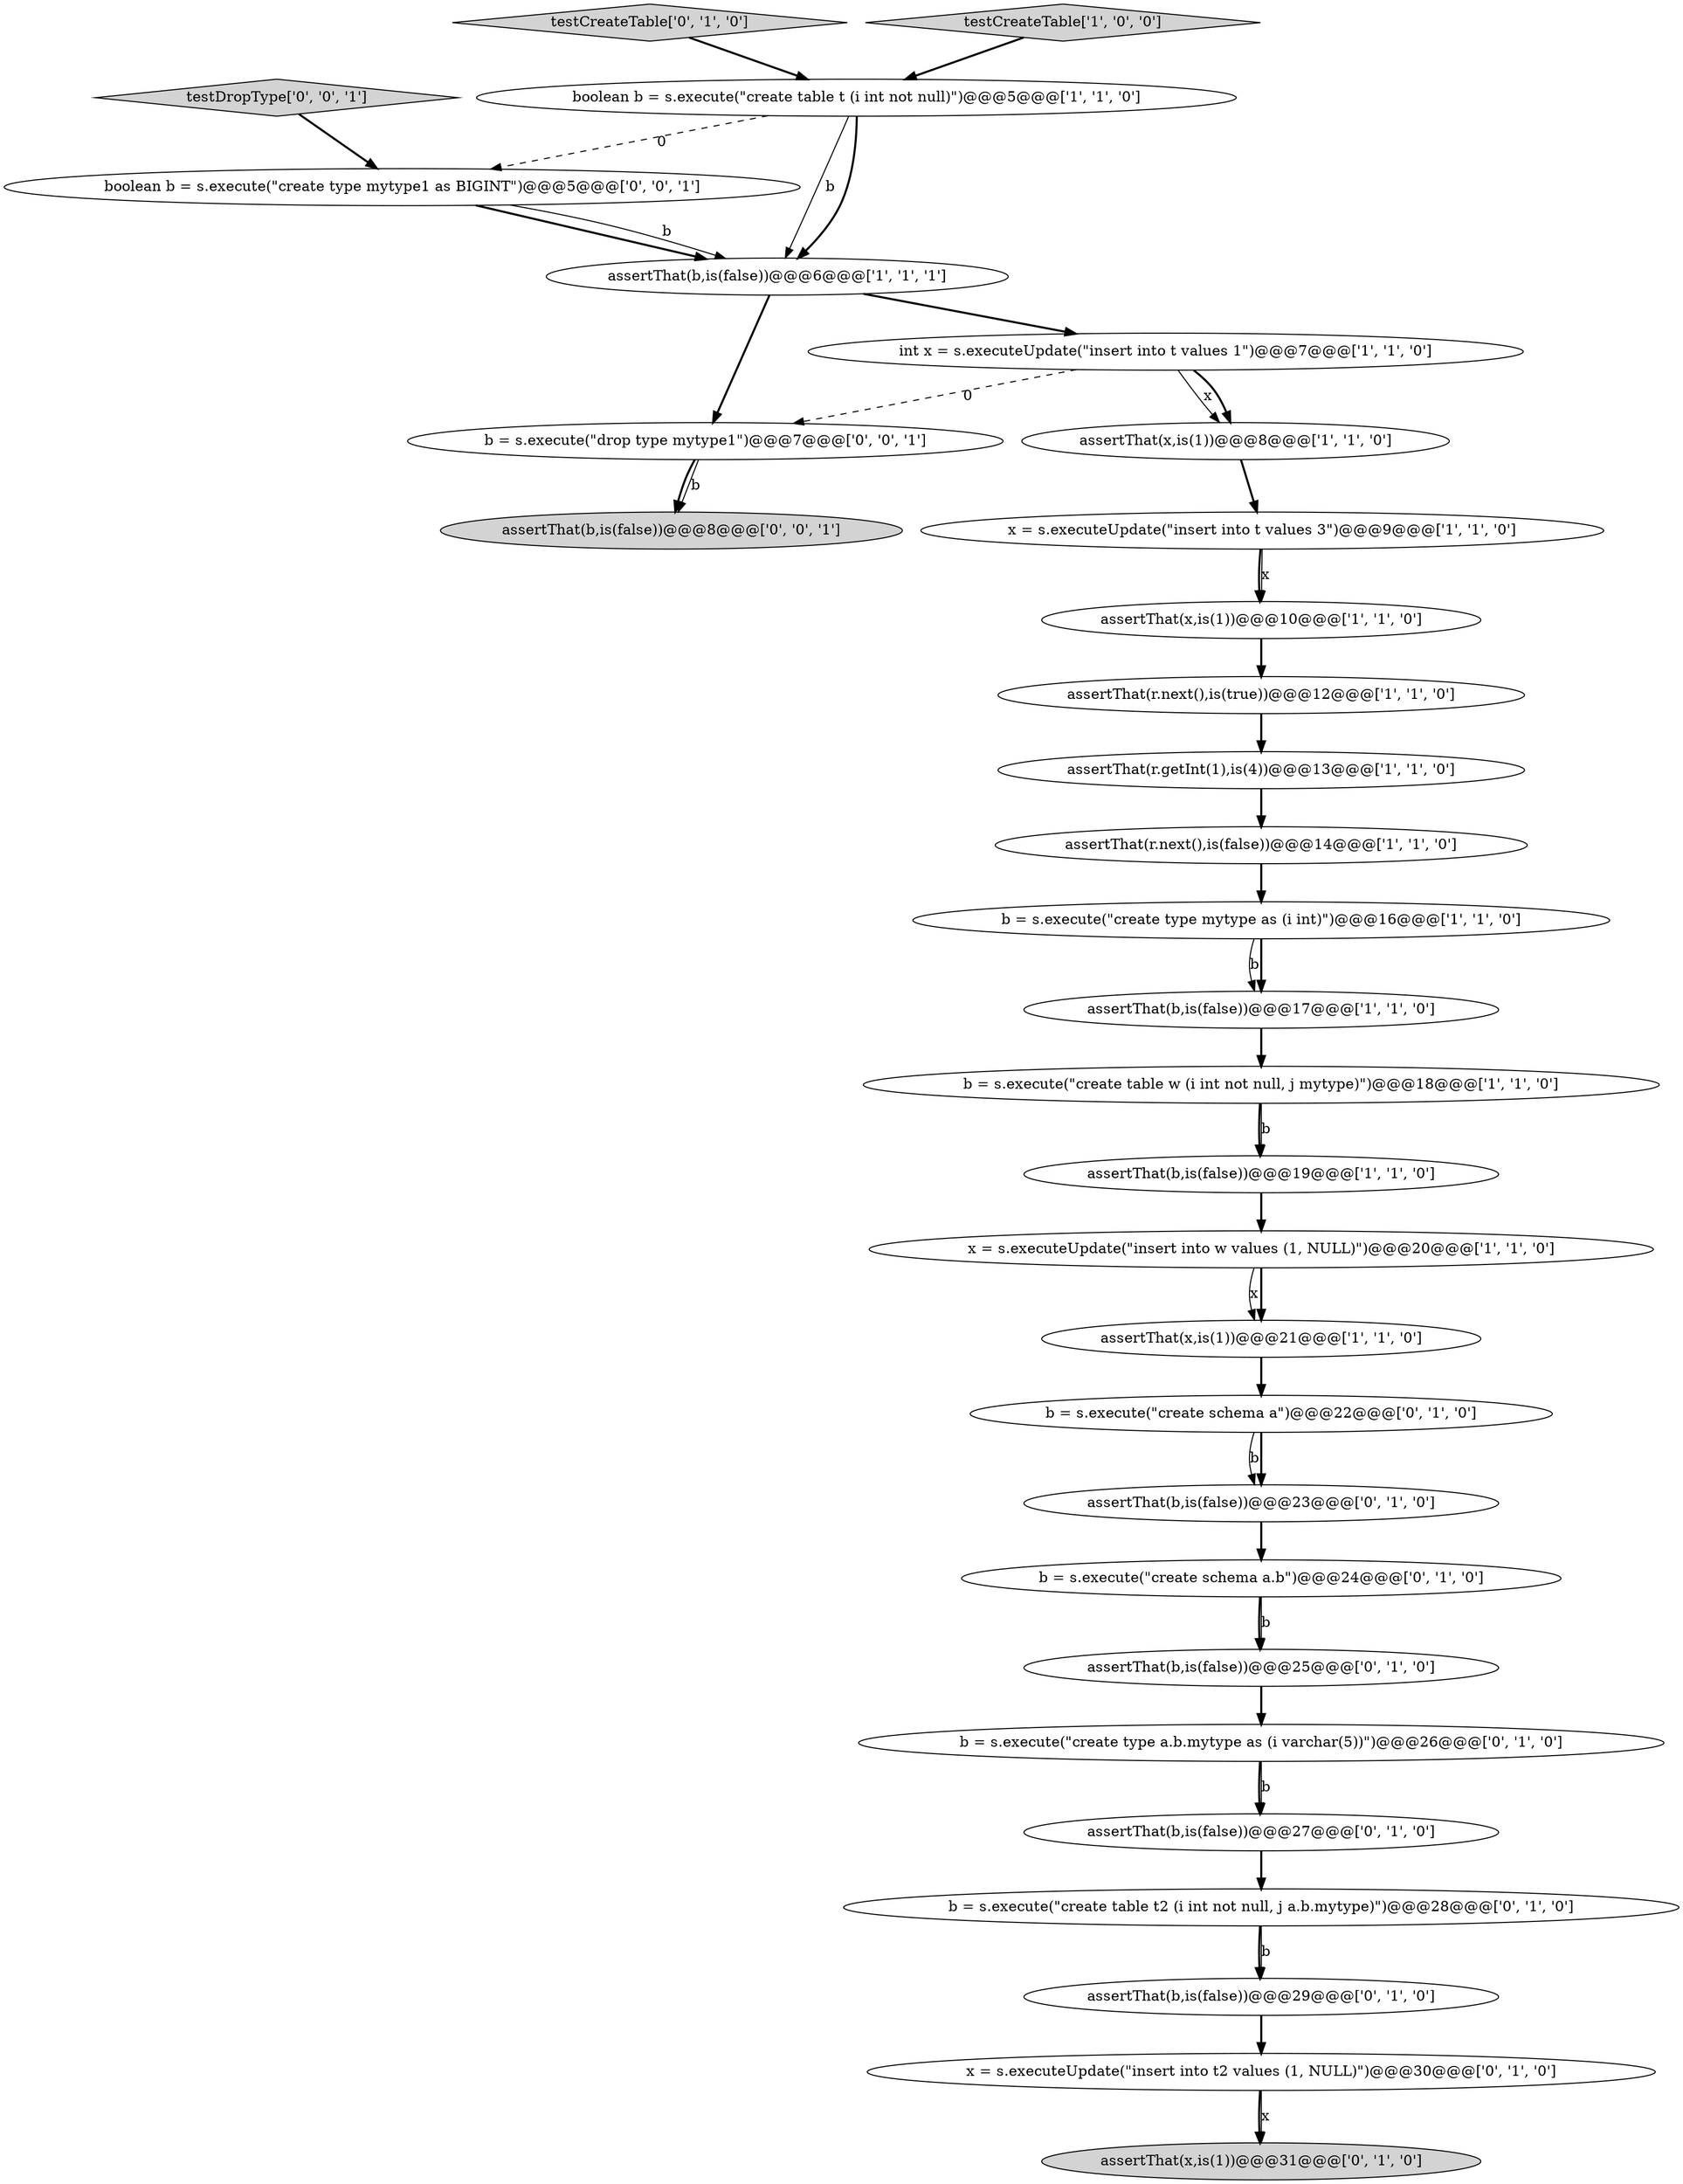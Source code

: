 digraph {
0 [style = filled, label = "assertThat(x,is(1))@@@10@@@['1', '1', '0']", fillcolor = white, shape = ellipse image = "AAA0AAABBB1BBB"];
10 [style = filled, label = "assertThat(x,is(1))@@@8@@@['1', '1', '0']", fillcolor = white, shape = ellipse image = "AAA0AAABBB1BBB"];
1 [style = filled, label = "assertThat(b,is(false))@@@17@@@['1', '1', '0']", fillcolor = white, shape = ellipse image = "AAA0AAABBB1BBB"];
19 [style = filled, label = "testCreateTable['0', '1', '0']", fillcolor = lightgray, shape = diamond image = "AAA0AAABBB2BBB"];
16 [style = filled, label = "b = s.execute(\"create schema a\")@@@22@@@['0', '1', '0']", fillcolor = white, shape = ellipse image = "AAA1AAABBB2BBB"];
28 [style = filled, label = "assertThat(b,is(false))@@@8@@@['0', '0', '1']", fillcolor = lightgray, shape = ellipse image = "AAA0AAABBB3BBB"];
27 [style = filled, label = "testDropType['0', '0', '1']", fillcolor = lightgray, shape = diamond image = "AAA0AAABBB3BBB"];
15 [style = filled, label = "assertThat(r.getInt(1),is(4))@@@13@@@['1', '1', '0']", fillcolor = white, shape = ellipse image = "AAA0AAABBB1BBB"];
18 [style = filled, label = "assertThat(b,is(false))@@@25@@@['0', '1', '0']", fillcolor = white, shape = ellipse image = "AAA1AAABBB2BBB"];
30 [style = filled, label = "boolean b = s.execute(\"create type mytype1 as BIGINT\")@@@5@@@['0', '0', '1']", fillcolor = white, shape = ellipse image = "AAA0AAABBB3BBB"];
24 [style = filled, label = "assertThat(x,is(1))@@@31@@@['0', '1', '0']", fillcolor = lightgray, shape = ellipse image = "AAA1AAABBB2BBB"];
2 [style = filled, label = "testCreateTable['1', '0', '0']", fillcolor = lightgray, shape = diamond image = "AAA0AAABBB1BBB"];
25 [style = filled, label = "assertThat(b,is(false))@@@27@@@['0', '1', '0']", fillcolor = white, shape = ellipse image = "AAA1AAABBB2BBB"];
8 [style = filled, label = "assertThat(x,is(1))@@@21@@@['1', '1', '0']", fillcolor = white, shape = ellipse image = "AAA0AAABBB1BBB"];
23 [style = filled, label = "x = s.executeUpdate(\"insert into t2 values (1, NULL)\")@@@30@@@['0', '1', '0']", fillcolor = white, shape = ellipse image = "AAA1AAABBB2BBB"];
26 [style = filled, label = "b = s.execute(\"create table t2 (i int not null, j a.b.mytype)\")@@@28@@@['0', '1', '0']", fillcolor = white, shape = ellipse image = "AAA1AAABBB2BBB"];
29 [style = filled, label = "b = s.execute(\"drop type mytype1\")@@@7@@@['0', '0', '1']", fillcolor = white, shape = ellipse image = "AAA0AAABBB3BBB"];
7 [style = filled, label = "assertThat(b,is(false))@@@6@@@['1', '1', '1']", fillcolor = white, shape = ellipse image = "AAA0AAABBB1BBB"];
20 [style = filled, label = "b = s.execute(\"create type a.b.mytype as (i varchar(5))\")@@@26@@@['0', '1', '0']", fillcolor = white, shape = ellipse image = "AAA1AAABBB2BBB"];
5 [style = filled, label = "boolean b = s.execute(\"create table t (i int not null)\")@@@5@@@['1', '1', '0']", fillcolor = white, shape = ellipse image = "AAA0AAABBB1BBB"];
12 [style = filled, label = "int x = s.executeUpdate(\"insert into t values 1\")@@@7@@@['1', '1', '0']", fillcolor = white, shape = ellipse image = "AAA0AAABBB1BBB"];
17 [style = filled, label = "assertThat(b,is(false))@@@23@@@['0', '1', '0']", fillcolor = white, shape = ellipse image = "AAA1AAABBB2BBB"];
9 [style = filled, label = "b = s.execute(\"create table w (i int not null, j mytype)\")@@@18@@@['1', '1', '0']", fillcolor = white, shape = ellipse image = "AAA0AAABBB1BBB"];
4 [style = filled, label = "x = s.executeUpdate(\"insert into w values (1, NULL)\")@@@20@@@['1', '1', '0']", fillcolor = white, shape = ellipse image = "AAA0AAABBB1BBB"];
3 [style = filled, label = "b = s.execute(\"create type mytype as (i int)\")@@@16@@@['1', '1', '0']", fillcolor = white, shape = ellipse image = "AAA0AAABBB1BBB"];
11 [style = filled, label = "assertThat(r.next(),is(false))@@@14@@@['1', '1', '0']", fillcolor = white, shape = ellipse image = "AAA0AAABBB1BBB"];
21 [style = filled, label = "assertThat(b,is(false))@@@29@@@['0', '1', '0']", fillcolor = white, shape = ellipse image = "AAA1AAABBB2BBB"];
13 [style = filled, label = "assertThat(b,is(false))@@@19@@@['1', '1', '0']", fillcolor = white, shape = ellipse image = "AAA0AAABBB1BBB"];
22 [style = filled, label = "b = s.execute(\"create schema a.b\")@@@24@@@['0', '1', '0']", fillcolor = white, shape = ellipse image = "AAA1AAABBB2BBB"];
6 [style = filled, label = "x = s.executeUpdate(\"insert into t values 3\")@@@9@@@['1', '1', '0']", fillcolor = white, shape = ellipse image = "AAA0AAABBB1BBB"];
14 [style = filled, label = "assertThat(r.next(),is(true))@@@12@@@['1', '1', '0']", fillcolor = white, shape = ellipse image = "AAA0AAABBB1BBB"];
8->16 [style = bold, label=""];
12->10 [style = solid, label="x"];
11->3 [style = bold, label=""];
26->21 [style = bold, label=""];
18->20 [style = bold, label=""];
1->9 [style = bold, label=""];
13->4 [style = bold, label=""];
10->6 [style = bold, label=""];
19->5 [style = bold, label=""];
4->8 [style = solid, label="x"];
23->24 [style = bold, label=""];
26->21 [style = solid, label="b"];
2->5 [style = bold, label=""];
6->0 [style = bold, label=""];
25->26 [style = bold, label=""];
29->28 [style = bold, label=""];
9->13 [style = bold, label=""];
3->1 [style = solid, label="b"];
6->0 [style = solid, label="x"];
4->8 [style = bold, label=""];
9->13 [style = solid, label="b"];
16->17 [style = solid, label="b"];
3->1 [style = bold, label=""];
5->7 [style = solid, label="b"];
20->25 [style = bold, label=""];
29->28 [style = solid, label="b"];
20->25 [style = solid, label="b"];
12->10 [style = bold, label=""];
23->24 [style = solid, label="x"];
7->12 [style = bold, label=""];
15->11 [style = bold, label=""];
30->7 [style = bold, label=""];
12->29 [style = dashed, label="0"];
27->30 [style = bold, label=""];
7->29 [style = bold, label=""];
22->18 [style = bold, label=""];
22->18 [style = solid, label="b"];
5->30 [style = dashed, label="0"];
30->7 [style = solid, label="b"];
16->17 [style = bold, label=""];
17->22 [style = bold, label=""];
0->14 [style = bold, label=""];
21->23 [style = bold, label=""];
14->15 [style = bold, label=""];
5->7 [style = bold, label=""];
}
